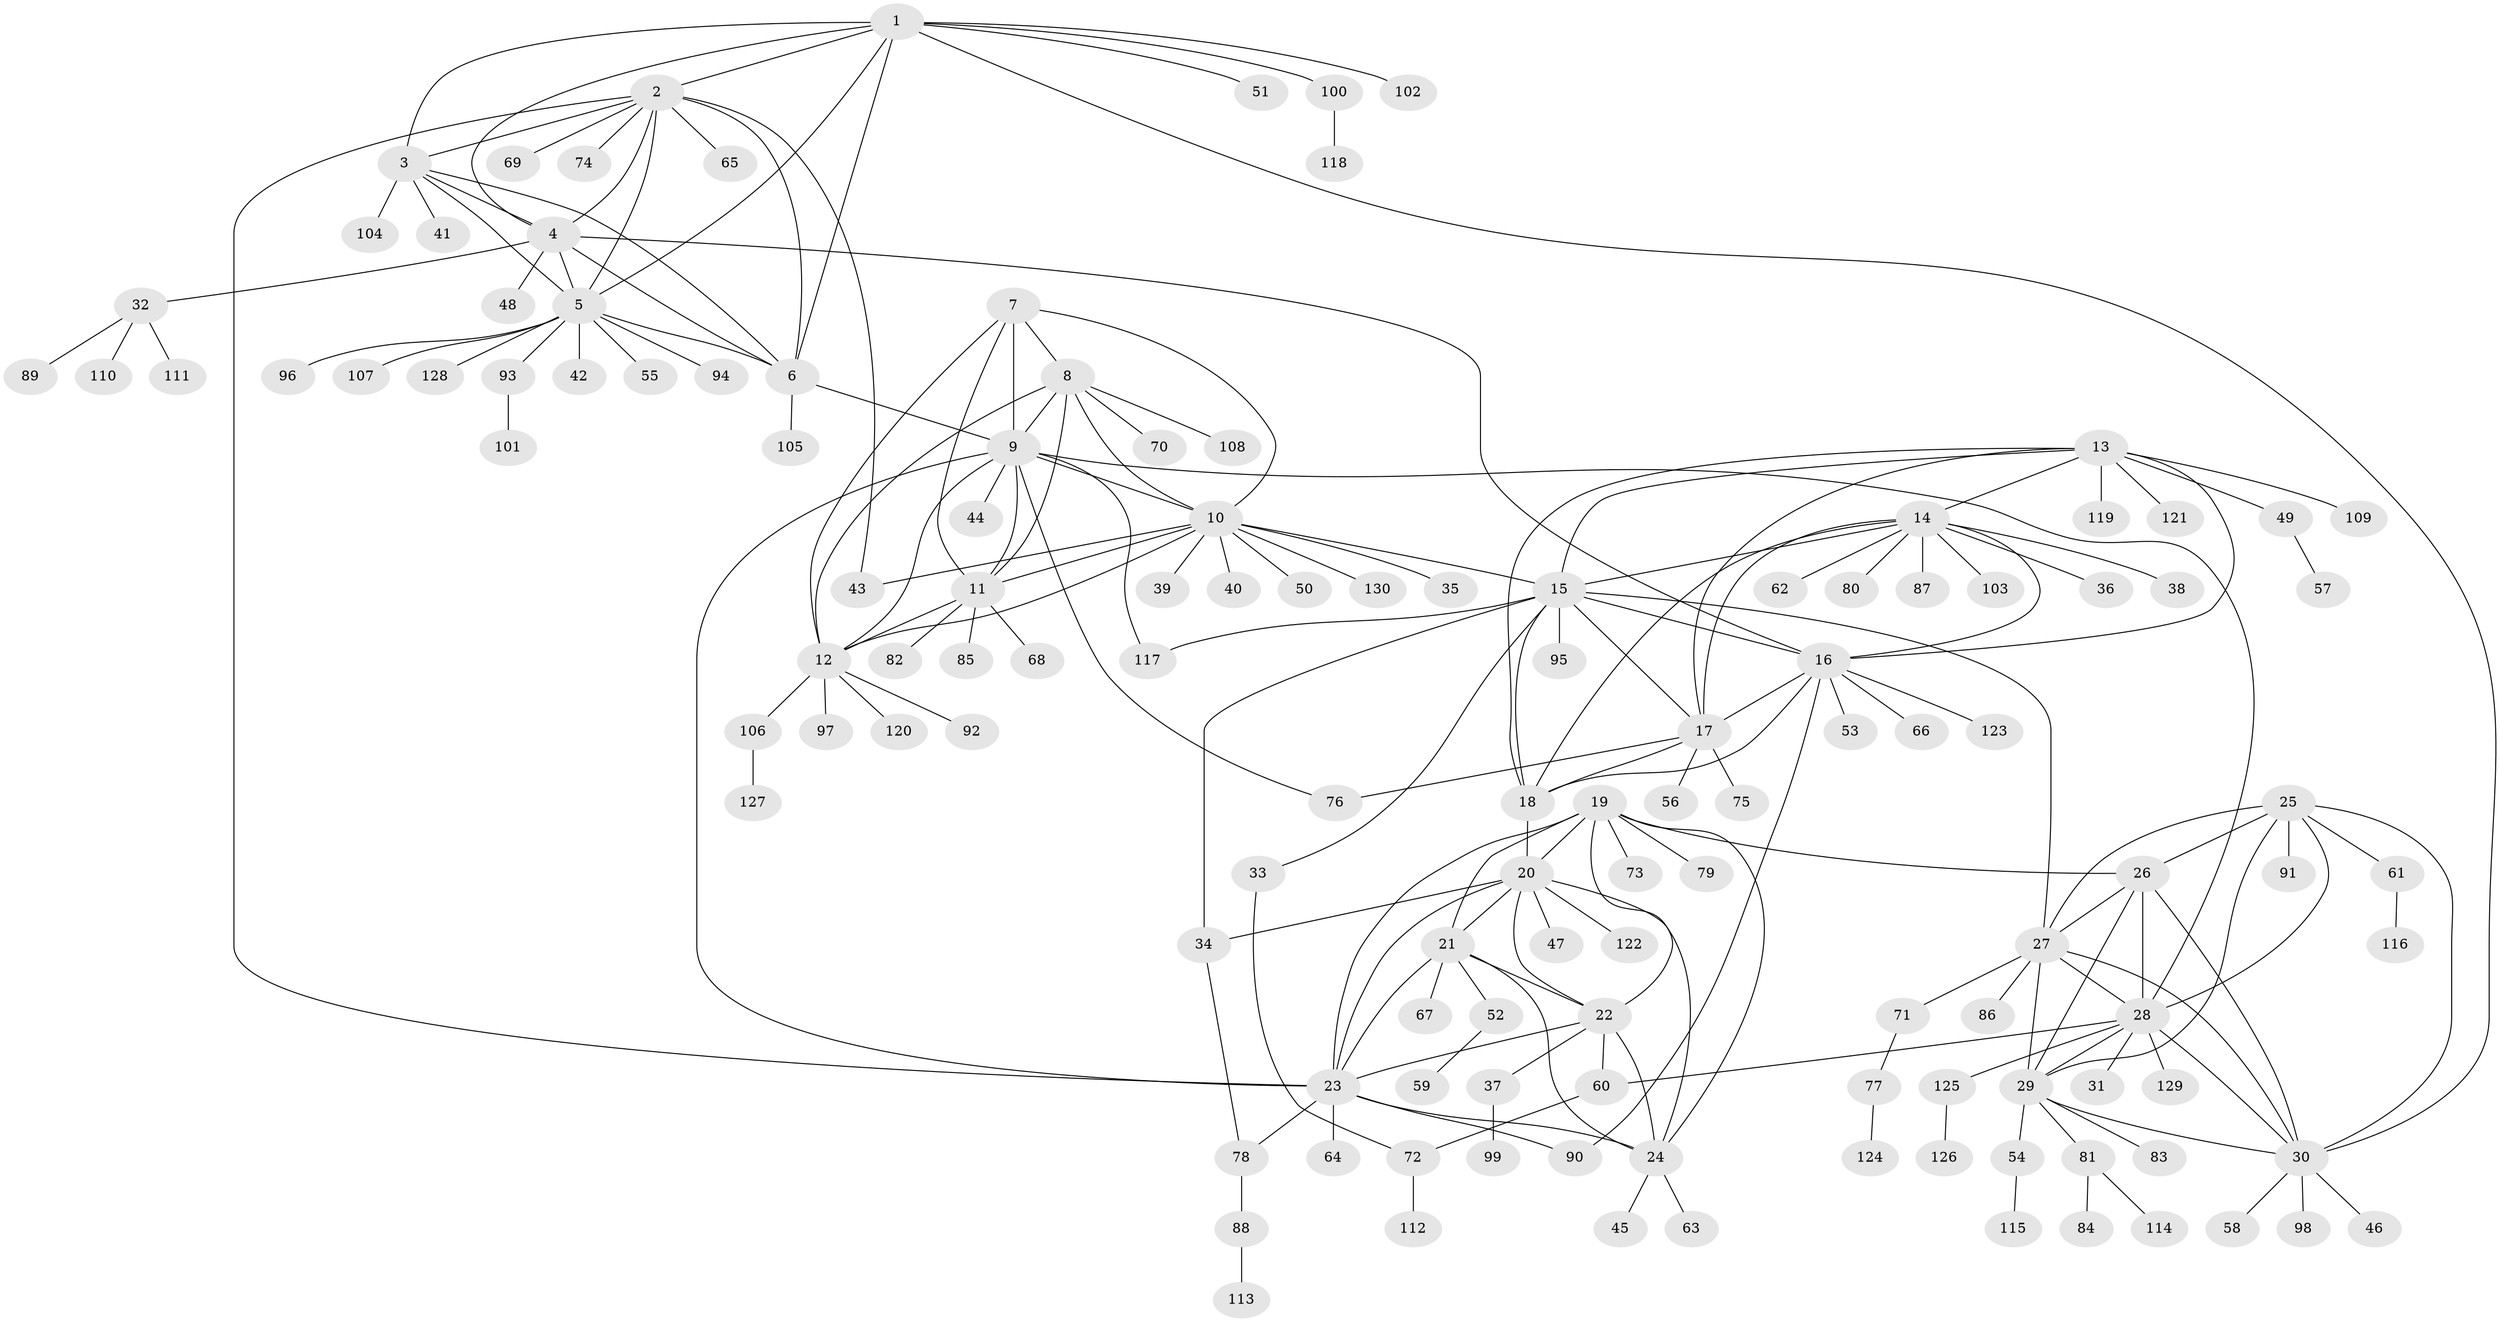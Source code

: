 // coarse degree distribution, {14: 0.02, 8: 0.03, 6: 0.04, 10: 0.04, 7: 0.06, 9: 0.03, 12: 0.01, 5: 0.01, 1: 0.65, 3: 0.03, 2: 0.07, 4: 0.01}
// Generated by graph-tools (version 1.1) at 2025/24/03/03/25 07:24:12]
// undirected, 130 vertices, 193 edges
graph export_dot {
graph [start="1"]
  node [color=gray90,style=filled];
  1;
  2;
  3;
  4;
  5;
  6;
  7;
  8;
  9;
  10;
  11;
  12;
  13;
  14;
  15;
  16;
  17;
  18;
  19;
  20;
  21;
  22;
  23;
  24;
  25;
  26;
  27;
  28;
  29;
  30;
  31;
  32;
  33;
  34;
  35;
  36;
  37;
  38;
  39;
  40;
  41;
  42;
  43;
  44;
  45;
  46;
  47;
  48;
  49;
  50;
  51;
  52;
  53;
  54;
  55;
  56;
  57;
  58;
  59;
  60;
  61;
  62;
  63;
  64;
  65;
  66;
  67;
  68;
  69;
  70;
  71;
  72;
  73;
  74;
  75;
  76;
  77;
  78;
  79;
  80;
  81;
  82;
  83;
  84;
  85;
  86;
  87;
  88;
  89;
  90;
  91;
  92;
  93;
  94;
  95;
  96;
  97;
  98;
  99;
  100;
  101;
  102;
  103;
  104;
  105;
  106;
  107;
  108;
  109;
  110;
  111;
  112;
  113;
  114;
  115;
  116;
  117;
  118;
  119;
  120;
  121;
  122;
  123;
  124;
  125;
  126;
  127;
  128;
  129;
  130;
  1 -- 2;
  1 -- 3;
  1 -- 4;
  1 -- 5;
  1 -- 6;
  1 -- 30;
  1 -- 51;
  1 -- 100;
  1 -- 102;
  2 -- 3;
  2 -- 4;
  2 -- 5;
  2 -- 6;
  2 -- 23;
  2 -- 43;
  2 -- 65;
  2 -- 69;
  2 -- 74;
  3 -- 4;
  3 -- 5;
  3 -- 6;
  3 -- 41;
  3 -- 104;
  4 -- 5;
  4 -- 6;
  4 -- 16;
  4 -- 32;
  4 -- 48;
  5 -- 6;
  5 -- 42;
  5 -- 55;
  5 -- 93;
  5 -- 94;
  5 -- 96;
  5 -- 107;
  5 -- 128;
  6 -- 9;
  6 -- 105;
  7 -- 8;
  7 -- 9;
  7 -- 10;
  7 -- 11;
  7 -- 12;
  8 -- 9;
  8 -- 10;
  8 -- 11;
  8 -- 12;
  8 -- 70;
  8 -- 108;
  9 -- 10;
  9 -- 11;
  9 -- 12;
  9 -- 23;
  9 -- 28;
  9 -- 44;
  9 -- 76;
  9 -- 117;
  10 -- 11;
  10 -- 12;
  10 -- 15;
  10 -- 35;
  10 -- 39;
  10 -- 40;
  10 -- 43;
  10 -- 50;
  10 -- 130;
  11 -- 12;
  11 -- 68;
  11 -- 82;
  11 -- 85;
  12 -- 92;
  12 -- 97;
  12 -- 106;
  12 -- 120;
  13 -- 14;
  13 -- 15;
  13 -- 16;
  13 -- 17;
  13 -- 18;
  13 -- 49;
  13 -- 109;
  13 -- 119;
  13 -- 121;
  14 -- 15;
  14 -- 16;
  14 -- 17;
  14 -- 18;
  14 -- 36;
  14 -- 38;
  14 -- 62;
  14 -- 80;
  14 -- 87;
  14 -- 103;
  15 -- 16;
  15 -- 17;
  15 -- 18;
  15 -- 27;
  15 -- 33;
  15 -- 34;
  15 -- 95;
  15 -- 117;
  16 -- 17;
  16 -- 18;
  16 -- 53;
  16 -- 66;
  16 -- 90;
  16 -- 123;
  17 -- 18;
  17 -- 56;
  17 -- 75;
  17 -- 76;
  18 -- 20;
  19 -- 20;
  19 -- 21;
  19 -- 22;
  19 -- 23;
  19 -- 24;
  19 -- 26;
  19 -- 73;
  19 -- 79;
  20 -- 21;
  20 -- 22;
  20 -- 23;
  20 -- 24;
  20 -- 34;
  20 -- 47;
  20 -- 122;
  21 -- 22;
  21 -- 23;
  21 -- 24;
  21 -- 52;
  21 -- 67;
  22 -- 23;
  22 -- 24;
  22 -- 37;
  22 -- 60;
  23 -- 24;
  23 -- 64;
  23 -- 78;
  23 -- 90;
  24 -- 45;
  24 -- 63;
  25 -- 26;
  25 -- 27;
  25 -- 28;
  25 -- 29;
  25 -- 30;
  25 -- 61;
  25 -- 91;
  26 -- 27;
  26 -- 28;
  26 -- 29;
  26 -- 30;
  27 -- 28;
  27 -- 29;
  27 -- 30;
  27 -- 71;
  27 -- 86;
  28 -- 29;
  28 -- 30;
  28 -- 31;
  28 -- 60;
  28 -- 125;
  28 -- 129;
  29 -- 30;
  29 -- 54;
  29 -- 81;
  29 -- 83;
  30 -- 46;
  30 -- 58;
  30 -- 98;
  32 -- 89;
  32 -- 110;
  32 -- 111;
  33 -- 72;
  34 -- 78;
  37 -- 99;
  49 -- 57;
  52 -- 59;
  54 -- 115;
  60 -- 72;
  61 -- 116;
  71 -- 77;
  72 -- 112;
  77 -- 124;
  78 -- 88;
  81 -- 84;
  81 -- 114;
  88 -- 113;
  93 -- 101;
  100 -- 118;
  106 -- 127;
  125 -- 126;
}
